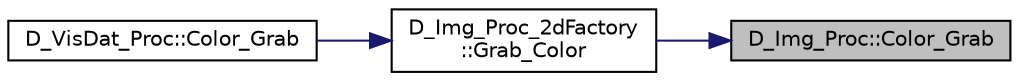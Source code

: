 digraph "D_Img_Proc::Color_Grab"
{
 // LATEX_PDF_SIZE
  edge [fontname="Helvetica",fontsize="10",labelfontname="Helvetica",labelfontsize="10"];
  node [fontname="Helvetica",fontsize="10",shape=record];
  rankdir="RL";
  Node1 [label="D_Img_Proc::Color_Grab",height=0.2,width=0.4,color="black", fillcolor="grey75", style="filled", fontcolor="black",tooltip=" "];
  Node1 -> Node2 [dir="back",color="midnightblue",fontsize="10",style="solid",fontname="Helvetica"];
  Node2 [label="D_Img_Proc_2dFactory\l::Grab_Color",height=0.2,width=0.4,color="black", fillcolor="white", style="filled",URL="$class_d___img___proc__2d_factory.html#aa3a1a957a8d4b367b343c0b11d05e67e",tooltip=" "];
  Node2 -> Node3 [dir="back",color="midnightblue",fontsize="10",style="solid",fontname="Helvetica"];
  Node3 [label="D_VisDat_Proc::Color_Grab",height=0.2,width=0.4,color="black", fillcolor="white", style="filled",URL="$class_d___vis_dat___proc.html#ae227f76e1b9723051b39c1629a7b7733",tooltip=" "];
}
